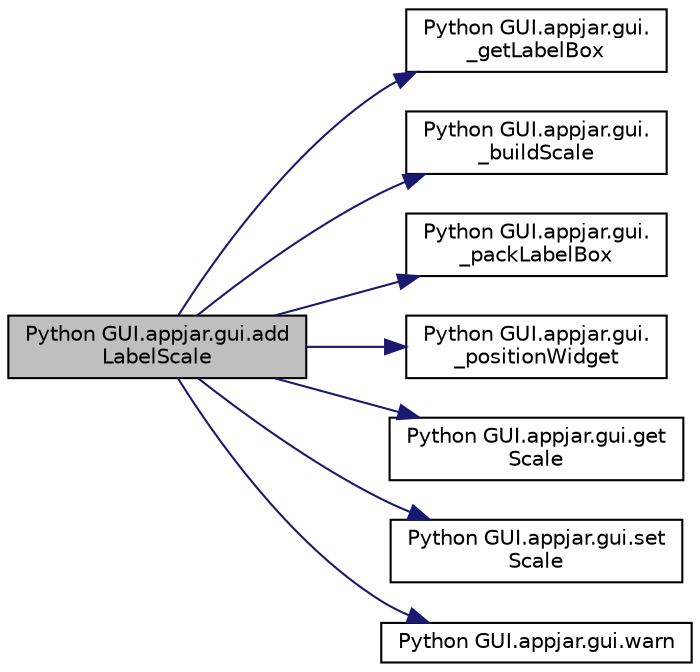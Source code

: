 digraph "Python GUI.appjar.gui.addLabelScale"
{
  edge [fontname="Helvetica",fontsize="10",labelfontname="Helvetica",labelfontsize="10"];
  node [fontname="Helvetica",fontsize="10",shape=record];
  rankdir="LR";
  Node595 [label="Python GUI.appjar.gui.add\lLabelScale",height=0.2,width=0.4,color="black", fillcolor="grey75", style="filled", fontcolor="black"];
  Node595 -> Node596 [color="midnightblue",fontsize="10",style="solid",fontname="Helvetica"];
  Node596 [label="Python GUI.appjar.gui.\l_getLabelBox",height=0.2,width=0.4,color="black", fillcolor="white", style="filled",URL="$class_python_01_g_u_i_1_1appjar_1_1gui.html#afee6592c719c5824c445781577480316",tooltip="LabelBox Functions. "];
  Node595 -> Node597 [color="midnightblue",fontsize="10",style="solid",fontname="Helvetica"];
  Node597 [label="Python GUI.appjar.gui.\l_buildScale",height=0.2,width=0.4,color="black", fillcolor="white", style="filled",URL="$class_python_01_g_u_i_1_1appjar_1_1gui.html#ad3645a12e4a29844df7dc7b289dbb552"];
  Node595 -> Node598 [color="midnightblue",fontsize="10",style="solid",fontname="Helvetica"];
  Node598 [label="Python GUI.appjar.gui.\l_packLabelBox",height=0.2,width=0.4,color="black", fillcolor="white", style="filled",URL="$class_python_01_g_u_i_1_1appjar_1_1gui.html#a9528d09a82d6285e00026df374acb48f"];
  Node595 -> Node599 [color="midnightblue",fontsize="10",style="solid",fontname="Helvetica"];
  Node599 [label="Python GUI.appjar.gui.\l_positionWidget",height=0.2,width=0.4,color="black", fillcolor="white", style="filled",URL="$class_python_01_g_u_i_1_1appjar_1_1gui.html#a994cf4bbd47f434233271d3d8b0eb4c6"];
  Node595 -> Node600 [color="midnightblue",fontsize="10",style="solid",fontname="Helvetica"];
  Node600 [label="Python GUI.appjar.gui.get\lScale",height=0.2,width=0.4,color="black", fillcolor="white", style="filled",URL="$class_python_01_g_u_i_1_1appjar_1_1gui.html#a61db75894a43e88c3db1ff878bbef2ff"];
  Node595 -> Node601 [color="midnightblue",fontsize="10",style="solid",fontname="Helvetica"];
  Node601 [label="Python GUI.appjar.gui.set\lScale",height=0.2,width=0.4,color="black", fillcolor="white", style="filled",URL="$class_python_01_g_u_i_1_1appjar_1_1gui.html#a272750d930eed681c22b03cd526e0c24"];
  Node595 -> Node602 [color="midnightblue",fontsize="10",style="solid",fontname="Helvetica"];
  Node602 [label="Python GUI.appjar.gui.warn",height=0.2,width=0.4,color="black", fillcolor="white", style="filled",URL="$class_python_01_g_u_i_1_1appjar_1_1gui.html#aa0a271b0b17a802e6d7b598c12bcd930"];
}
